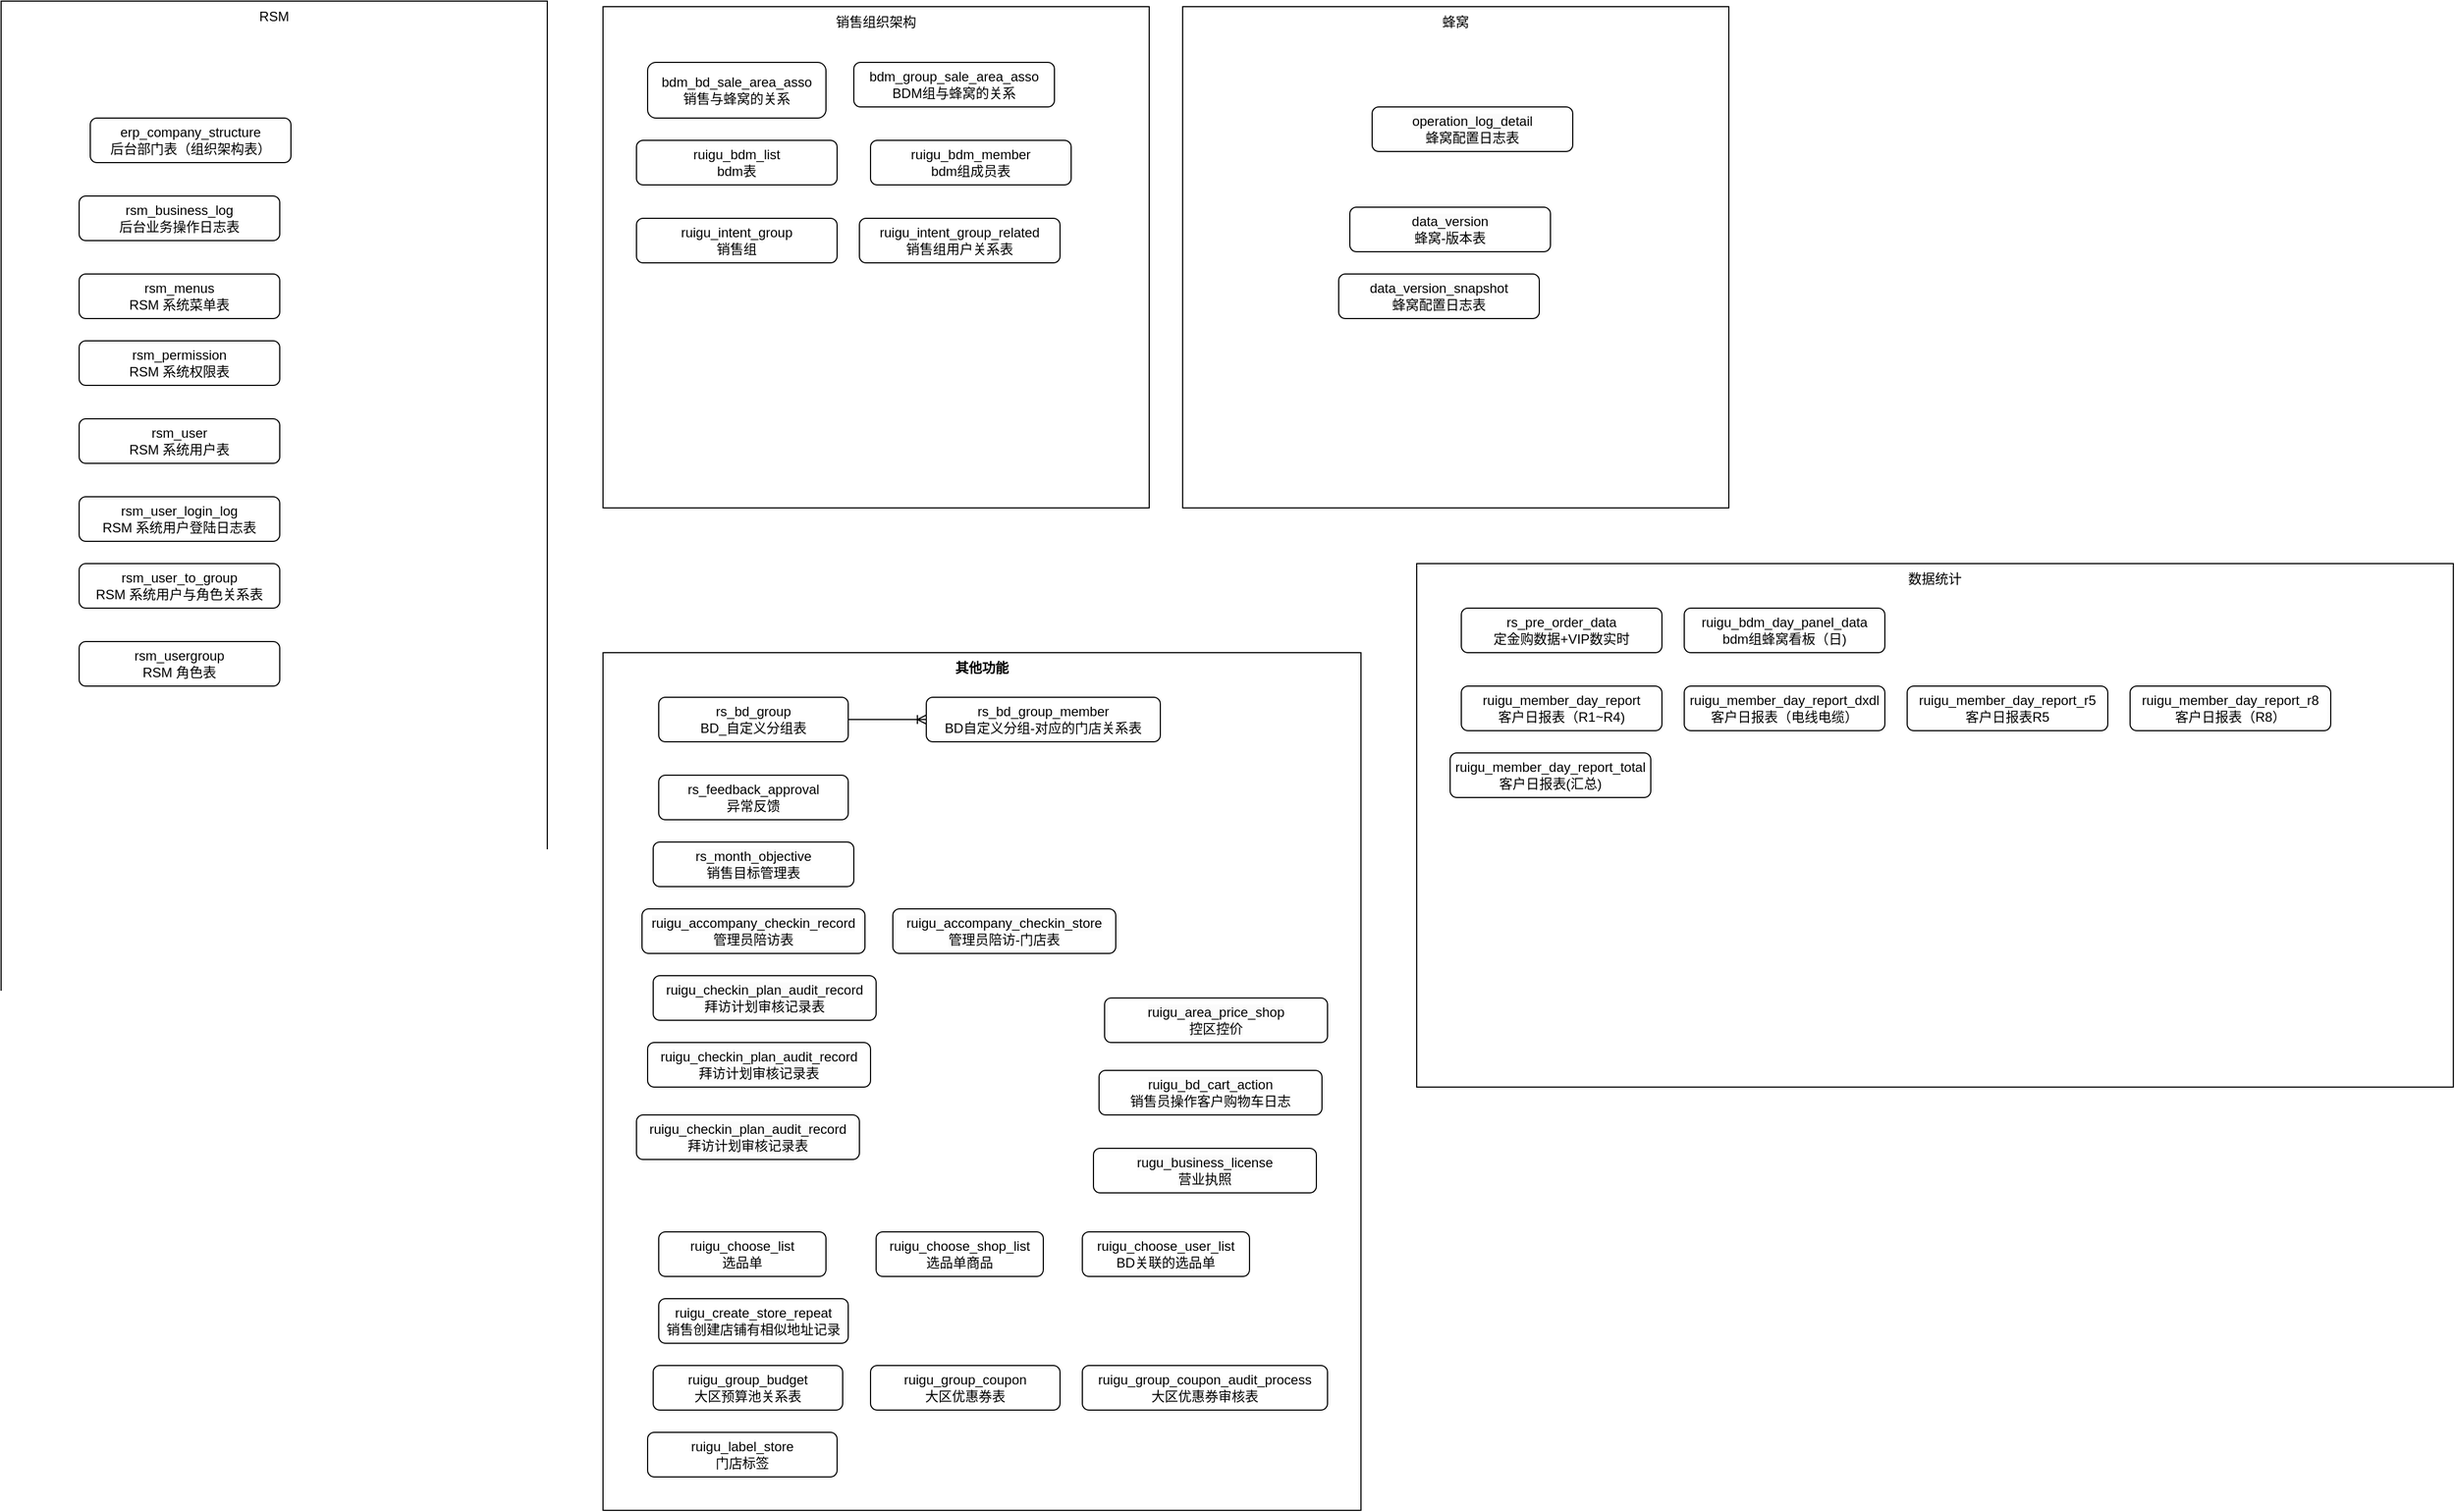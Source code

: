<mxfile version="24.7.7">
  <diagram id="R2lEEEUBdFMjLlhIrx00" name="Page-1">
    <mxGraphModel dx="794" dy="2130" grid="1" gridSize="10" guides="1" tooltips="1" connect="1" arrows="1" fold="1" page="1" pageScale="1" pageWidth="850" pageHeight="1100" math="0" shadow="0" extFonts="Permanent Marker^https://fonts.googleapis.com/css?family=Permanent+Marker">
      <root>
        <mxCell id="0" />
        <mxCell id="1" parent="0" />
        <mxCell id="voOGj-463A1Rn_cRMt4_-20" value="RSM" style="rounded=0;whiteSpace=wrap;html=1;verticalAlign=top;" parent="1" vertex="1">
          <mxGeometry x="20" y="-255" width="490" height="930" as="geometry" />
        </mxCell>
        <mxCell id="voOGj-463A1Rn_cRMt4_-18" value="蜂窝" style="rounded=0;whiteSpace=wrap;html=1;verticalAlign=top;" parent="1" vertex="1">
          <mxGeometry x="1080" y="-250" width="490" height="450" as="geometry" />
        </mxCell>
        <mxCell id="voOGj-463A1Rn_cRMt4_-17" value="销售组织架构" style="rounded=0;whiteSpace=wrap;html=1;verticalAlign=top;" parent="1" vertex="1">
          <mxGeometry x="560" y="-250" width="490" height="450" as="geometry" />
        </mxCell>
        <mxCell id="voOGj-463A1Rn_cRMt4_-10" value="其他功能" style="rounded=0;whiteSpace=wrap;html=1;verticalAlign=top;fontStyle=1" parent="1" vertex="1">
          <mxGeometry x="560" y="330" width="680" height="770" as="geometry" />
        </mxCell>
        <mxCell id="pBtrlKyEKU45YTtjNklL-4" value="bdm_bd_sale_area_asso&lt;br&gt;销售与蜂窝的关系" style="rounded=1;whiteSpace=wrap;html=1;" parent="1" vertex="1">
          <mxGeometry x="600" y="-200" width="160" height="50" as="geometry" />
        </mxCell>
        <mxCell id="pBtrlKyEKU45YTtjNklL-7" value="bdm_group_sale_area_asso&lt;br&gt;BDM组与蜂窝的关系" style="rounded=1;whiteSpace=wrap;html=1;" parent="1" vertex="1">
          <mxGeometry x="785" y="-200" width="180" height="40" as="geometry" />
        </mxCell>
        <mxCell id="pBtrlKyEKU45YTtjNklL-8" value="erp_company_structure&lt;br&gt;后台部门表（组织架构表）" style="rounded=1;whiteSpace=wrap;html=1;" parent="1" vertex="1">
          <mxGeometry x="100" y="-150" width="180" height="40" as="geometry" />
        </mxCell>
        <mxCell id="voOGj-463A1Rn_cRMt4_-2" value="&lt;span style=&quot;color: rgb(0, 0, 0); font-family: Helvetica; font-size: 12px; font-style: normal; font-variant-ligatures: normal; font-variant-caps: normal; font-weight: 400; letter-spacing: normal; orphans: 2; text-align: left; text-indent: 0px; text-transform: none; widows: 2; word-spacing: 0px; -webkit-text-stroke-width: 0px; white-space: normal; background-color: rgb(251, 251, 251); text-decoration-thickness: initial; text-decoration-style: initial; text-decoration-color: initial; display: inline !important; float: none;&quot;&gt;operation_log_detail&lt;br&gt;蜂窝配置日志表&lt;/span&gt;" style="rounded=1;whiteSpace=wrap;html=1;" parent="1" vertex="1">
          <mxGeometry x="1250" y="-160" width="180" height="40" as="geometry" />
        </mxCell>
        <mxCell id="voOGj-463A1Rn_cRMt4_-3" value="&lt;span style=&quot;color: rgb(0, 0, 0); font-family: Helvetica; font-size: 12px; font-style: normal; font-variant-ligatures: normal; font-variant-caps: normal; font-weight: 400; letter-spacing: normal; orphans: 2; text-align: left; text-indent: 0px; text-transform: none; widows: 2; word-spacing: 0px; -webkit-text-stroke-width: 0px; white-space: normal; background-color: rgb(251, 251, 251); text-decoration-thickness: initial; text-decoration-style: initial; text-decoration-color: initial; display: inline !important; float: none;&quot;&gt;data_version&lt;br&gt;蜂窝-版本表&lt;/span&gt;" style="rounded=1;whiteSpace=wrap;html=1;" parent="1" vertex="1">
          <mxGeometry x="1230" y="-70" width="180" height="40" as="geometry" />
        </mxCell>
        <mxCell id="voOGj-463A1Rn_cRMt4_-4" value="&lt;span style=&quot;color: rgb(0, 0, 0); font-family: Helvetica; font-size: 12px; font-style: normal; font-variant-ligatures: normal; font-variant-caps: normal; font-weight: 400; letter-spacing: normal; orphans: 2; text-align: left; text-indent: 0px; text-transform: none; widows: 2; word-spacing: 0px; -webkit-text-stroke-width: 0px; white-space: normal; background-color: rgb(251, 251, 251); text-decoration-thickness: initial; text-decoration-style: initial; text-decoration-color: initial; display: inline !important; float: none;&quot;&gt;data_version_snapshot&lt;br&gt;蜂窝配置日志表&lt;/span&gt;" style="rounded=1;whiteSpace=wrap;html=1;" parent="1" vertex="1">
          <mxGeometry x="1220" y="-10" width="180" height="40" as="geometry" />
        </mxCell>
        <mxCell id="voOGj-463A1Rn_cRMt4_-6" value="rs_bd_group&lt;br&gt;BD_自定义分组表" style="rounded=1;whiteSpace=wrap;html=1;" parent="1" vertex="1">
          <mxGeometry x="610" y="370" width="170" height="40" as="geometry" />
        </mxCell>
        <mxCell id="voOGj-463A1Rn_cRMt4_-7" value="rs_bd_group_member&lt;br&gt;BD自定义分组-对应的门店关系表" style="rounded=1;whiteSpace=wrap;html=1;" parent="1" vertex="1">
          <mxGeometry x="850" y="370" width="210" height="40" as="geometry" />
        </mxCell>
        <mxCell id="voOGj-463A1Rn_cRMt4_-8" value="rs_feedback_approval&lt;br&gt;异常反馈" style="rounded=1;whiteSpace=wrap;html=1;" parent="1" vertex="1">
          <mxGeometry x="610" y="440" width="170" height="40" as="geometry" />
        </mxCell>
        <mxCell id="voOGj-463A1Rn_cRMt4_-12" value="" style="edgeStyle=entityRelationEdgeStyle;fontSize=12;html=1;endArrow=ERoneToMany;rounded=0;entryX=0;entryY=0.5;entryDx=0;entryDy=0;" parent="1" target="voOGj-463A1Rn_cRMt4_-7" edge="1">
          <mxGeometry width="100" height="100" relative="1" as="geometry">
            <mxPoint x="780" y="390" as="sourcePoint" />
            <mxPoint x="880" y="290" as="targetPoint" />
          </mxGeometry>
        </mxCell>
        <mxCell id="voOGj-463A1Rn_cRMt4_-13" value="数据统计" style="rounded=0;whiteSpace=wrap;html=1;verticalAlign=top;" parent="1" vertex="1">
          <mxGeometry x="1290" y="250" width="930" height="470" as="geometry" />
        </mxCell>
        <mxCell id="voOGj-463A1Rn_cRMt4_-16" value="&lt;span style=&quot;color: rgb(0, 0, 0); font-family: Helvetica; font-size: 12px; font-style: normal; font-variant-ligatures: normal; font-variant-caps: normal; font-weight: 400; letter-spacing: normal; orphans: 2; text-align: left; text-indent: 0px; text-transform: none; widows: 2; word-spacing: 0px; -webkit-text-stroke-width: 0px; white-space: normal; background-color: rgb(251, 251, 251); text-decoration-thickness: initial; text-decoration-style: initial; text-decoration-color: initial; display: inline !important; float: none;&quot;&gt;rs_month_objective&lt;br&gt;销售目标管理表&lt;/span&gt;" style="rounded=1;whiteSpace=wrap;html=1;" parent="1" vertex="1">
          <mxGeometry x="605" y="500" width="180" height="40" as="geometry" />
        </mxCell>
        <mxCell id="Gd0TqJua__JsBvtMM09T-1" value="rs_pre_order_data&lt;br&gt;定金购数据+VIP数实时" style="rounded=1;whiteSpace=wrap;html=1;" parent="1" vertex="1">
          <mxGeometry x="1330" y="290" width="180" height="40" as="geometry" />
        </mxCell>
        <mxCell id="Gd0TqJua__JsBvtMM09T-2" value="rsm_business_log&lt;br&gt;后台业务操作日志表" style="rounded=1;whiteSpace=wrap;html=1;" parent="1" vertex="1">
          <mxGeometry x="90" y="-80" width="180" height="40" as="geometry" />
        </mxCell>
        <mxCell id="Gd0TqJua__JsBvtMM09T-3" value="rsm_menus&lt;br&gt;RSM 系统菜单表" style="rounded=1;whiteSpace=wrap;html=1;" parent="1" vertex="1">
          <mxGeometry x="90" y="-10" width="180" height="40" as="geometry" />
        </mxCell>
        <mxCell id="Gd0TqJua__JsBvtMM09T-4" value="rsm_permission&lt;br&gt;RSM 系统权限表" style="rounded=1;whiteSpace=wrap;html=1;" parent="1" vertex="1">
          <mxGeometry x="90" y="50" width="180" height="40" as="geometry" />
        </mxCell>
        <mxCell id="Gd0TqJua__JsBvtMM09T-5" value="rsm_user&lt;br&gt;RSM 系统用户表" style="rounded=1;whiteSpace=wrap;html=1;" parent="1" vertex="1">
          <mxGeometry x="90" y="120" width="180" height="40" as="geometry" />
        </mxCell>
        <mxCell id="Gd0TqJua__JsBvtMM09T-6" value="rsm_user_login_log&lt;br&gt;RSM 系统用户登陆日志表" style="rounded=1;whiteSpace=wrap;html=1;" parent="1" vertex="1">
          <mxGeometry x="90" y="190" width="180" height="40" as="geometry" />
        </mxCell>
        <mxCell id="Gd0TqJua__JsBvtMM09T-7" value="rsm_user_to_group&lt;br&gt;RSM 系统用户与角色关系表" style="rounded=1;whiteSpace=wrap;html=1;" parent="1" vertex="1">
          <mxGeometry x="90" y="250" width="180" height="40" as="geometry" />
        </mxCell>
        <mxCell id="Gd0TqJua__JsBvtMM09T-8" value="rsm_usergroup&lt;br&gt;RSM 角色表" style="rounded=1;whiteSpace=wrap;html=1;" parent="1" vertex="1">
          <mxGeometry x="90" y="320" width="180" height="40" as="geometry" />
        </mxCell>
        <mxCell id="Gd0TqJua__JsBvtMM09T-9" value="&lt;span style=&quot;color: rgb(0, 0, 0); font-family: Helvetica; font-size: 12px; font-style: normal; font-variant-ligatures: normal; font-variant-caps: normal; font-weight: 400; letter-spacing: normal; orphans: 2; text-align: left; text-indent: 0px; text-transform: none; widows: 2; word-spacing: 0px; -webkit-text-stroke-width: 0px; white-space: normal; background-color: rgb(251, 251, 251); text-decoration-thickness: initial; text-decoration-style: initial; text-decoration-color: initial; display: inline !important; float: none;&quot;&gt;ruigu_accompany_checkin_record&lt;br&gt;管理员陪访表&lt;/span&gt;" style="rounded=1;whiteSpace=wrap;html=1;" parent="1" vertex="1">
          <mxGeometry x="595" y="560" width="200" height="40" as="geometry" />
        </mxCell>
        <mxCell id="Gd0TqJua__JsBvtMM09T-10" value="&lt;span style=&quot;color: rgb(0, 0, 0); font-family: Helvetica; font-size: 12px; font-style: normal; font-variant-ligatures: normal; font-variant-caps: normal; font-weight: 400; letter-spacing: normal; orphans: 2; text-align: left; text-indent: 0px; text-transform: none; widows: 2; word-spacing: 0px; -webkit-text-stroke-width: 0px; white-space: normal; background-color: rgb(251, 251, 251); text-decoration-thickness: initial; text-decoration-style: initial; text-decoration-color: initial; display: inline !important; float: none;&quot;&gt;ruigu_accompany_checkin_store&lt;br&gt;管理员陪访-门店表&lt;/span&gt;" style="rounded=1;whiteSpace=wrap;html=1;" parent="1" vertex="1">
          <mxGeometry x="820" y="560" width="200" height="40" as="geometry" />
        </mxCell>
        <mxCell id="Gd0TqJua__JsBvtMM09T-11" value="&lt;span style=&quot;color: rgb(0, 0, 0); font-family: Helvetica; font-size: 12px; font-style: normal; font-variant-ligatures: normal; font-variant-caps: normal; font-weight: 400; letter-spacing: normal; orphans: 2; text-align: left; text-indent: 0px; text-transform: none; widows: 2; word-spacing: 0px; -webkit-text-stroke-width: 0px; white-space: normal; background-color: rgb(251, 251, 251); text-decoration-thickness: initial; text-decoration-style: initial; text-decoration-color: initial; display: inline !important; float: none;&quot;&gt;ruigu_area_price_shop&lt;br&gt;控区控价&lt;/span&gt;" style="rounded=1;whiteSpace=wrap;html=1;" parent="1" vertex="1">
          <mxGeometry x="1010" y="640" width="200" height="40" as="geometry" />
        </mxCell>
        <mxCell id="Gd0TqJua__JsBvtMM09T-16" value="&lt;span style=&quot;color: rgb(0, 0, 0); font-family: Helvetica; font-size: 12px; font-style: normal; font-variant-ligatures: normal; font-variant-caps: normal; font-weight: 400; letter-spacing: normal; orphans: 2; text-align: left; text-indent: 0px; text-transform: none; widows: 2; word-spacing: 0px; -webkit-text-stroke-width: 0px; white-space: normal; background-color: rgb(251, 251, 251); text-decoration-thickness: initial; text-decoration-style: initial; text-decoration-color: initial; display: inline !important; float: none;&quot;&gt;ruigu_bd_cart_action&lt;br&gt;销售员操作客户购物车日志&lt;/span&gt;" style="rounded=1;whiteSpace=wrap;html=1;" parent="1" vertex="1">
          <mxGeometry x="1005" y="705" width="200" height="40" as="geometry" />
        </mxCell>
        <mxCell id="Gd0TqJua__JsBvtMM09T-17" value="ruigu_bdm_day_panel_data&lt;div&gt;bdm组蜂窝看板（日)&lt;br&gt;&lt;/div&gt;" style="rounded=1;whiteSpace=wrap;html=1;" parent="1" vertex="1">
          <mxGeometry x="1530" y="290" width="180" height="40" as="geometry" />
        </mxCell>
        <mxCell id="Gd0TqJua__JsBvtMM09T-18" value="ruigu_bdm_list&lt;br&gt;bdm表" style="rounded=1;whiteSpace=wrap;html=1;" parent="1" vertex="1">
          <mxGeometry x="590" y="-130" width="180" height="40" as="geometry" />
        </mxCell>
        <mxCell id="Gd0TqJua__JsBvtMM09T-19" value="ruigu_bdm_member&lt;br&gt;bdm组成员表" style="rounded=1;whiteSpace=wrap;html=1;" parent="1" vertex="1">
          <mxGeometry x="800" y="-130" width="180" height="40" as="geometry" />
        </mxCell>
        <mxCell id="r76c9Vmj9TOw2Hqpau5v-1" value="&lt;span style=&quot;color: rgb(0, 0, 0); font-family: Helvetica; font-size: 12px; font-style: normal; font-variant-ligatures: normal; font-variant-caps: normal; font-weight: 400; letter-spacing: normal; orphans: 2; text-align: left; text-indent: 0px; text-transform: none; widows: 2; word-spacing: 0px; -webkit-text-stroke-width: 0px; white-space: normal; background-color: rgb(251, 251, 251); text-decoration-thickness: initial; text-decoration-style: initial; text-decoration-color: initial; display: inline !important; float: none;&quot;&gt;rugu_business_license&lt;br&gt;营业执照&lt;/span&gt;" style="rounded=1;whiteSpace=wrap;html=1;" vertex="1" parent="1">
          <mxGeometry x="1000" y="775" width="200" height="40" as="geometry" />
        </mxCell>
        <mxCell id="r76c9Vmj9TOw2Hqpau5v-2" value="&lt;span style=&quot;color: rgb(0, 0, 0); font-family: Helvetica; font-size: 12px; font-style: normal; font-variant-ligatures: normal; font-variant-caps: normal; font-weight: 400; letter-spacing: normal; orphans: 2; text-align: left; text-indent: 0px; text-transform: none; widows: 2; word-spacing: 0px; -webkit-text-stroke-width: 0px; white-space: normal; background-color: rgb(251, 251, 251); text-decoration-thickness: initial; text-decoration-style: initial; text-decoration-color: initial; display: inline !important; float: none;&quot;&gt;ruigu_checkin_plan_audit_record&lt;br&gt;拜访计划审核记录表&lt;/span&gt;" style="rounded=1;whiteSpace=wrap;html=1;" vertex="1" parent="1">
          <mxGeometry x="605" y="620" width="200" height="40" as="geometry" />
        </mxCell>
        <mxCell id="r76c9Vmj9TOw2Hqpau5v-3" value="&lt;span style=&quot;color: rgb(0, 0, 0); font-family: Helvetica; font-size: 12px; font-style: normal; font-variant-ligatures: normal; font-variant-caps: normal; font-weight: 400; letter-spacing: normal; orphans: 2; text-align: left; text-indent: 0px; text-transform: none; widows: 2; word-spacing: 0px; -webkit-text-stroke-width: 0px; white-space: normal; background-color: rgb(251, 251, 251); text-decoration-thickness: initial; text-decoration-style: initial; text-decoration-color: initial; display: inline !important; float: none;&quot;&gt;ruigu_checkin_plan_audit_record&lt;br&gt;拜访计划审核记录表&lt;/span&gt;" style="rounded=1;whiteSpace=wrap;html=1;" vertex="1" parent="1">
          <mxGeometry x="600" y="680" width="200" height="40" as="geometry" />
        </mxCell>
        <mxCell id="r76c9Vmj9TOw2Hqpau5v-4" value="&lt;div style=&quot;&quot;&gt;&lt;span style=&quot;background-color: initial;&quot;&gt;ruigu_choose_list&lt;br&gt;选品单&lt;/span&gt;&lt;/div&gt;" style="rounded=1;whiteSpace=wrap;html=1;align=center;" vertex="1" parent="1">
          <mxGeometry x="610" y="850" width="150" height="40" as="geometry" />
        </mxCell>
        <mxCell id="r76c9Vmj9TOw2Hqpau5v-5" value="&lt;span style=&quot;color: rgb(0, 0, 0); font-family: Helvetica; font-size: 12px; font-style: normal; font-variant-ligatures: normal; font-variant-caps: normal; font-weight: 400; letter-spacing: normal; orphans: 2; text-align: left; text-indent: 0px; text-transform: none; widows: 2; word-spacing: 0px; -webkit-text-stroke-width: 0px; white-space: normal; background-color: rgb(251, 251, 251); text-decoration-thickness: initial; text-decoration-style: initial; text-decoration-color: initial; display: inline !important; float: none;&quot;&gt;ruigu_checkin_plan_audit_record&lt;br&gt;拜访计划审核记录表&lt;/span&gt;" style="rounded=1;whiteSpace=wrap;html=1;" vertex="1" parent="1">
          <mxGeometry x="590" y="745" width="200" height="40" as="geometry" />
        </mxCell>
        <mxCell id="r76c9Vmj9TOw2Hqpau5v-6" value="&lt;div style=&quot;&quot;&gt;&lt;span style=&quot;background-color: initial;&quot;&gt;ruigu_choose_shop_list&lt;br&gt;选品单商品&lt;br&gt;&lt;/span&gt;&lt;/div&gt;" style="rounded=1;whiteSpace=wrap;html=1;align=center;" vertex="1" parent="1">
          <mxGeometry x="805" y="850" width="150" height="40" as="geometry" />
        </mxCell>
        <mxCell id="r76c9Vmj9TOw2Hqpau5v-7" value="&lt;div style=&quot;&quot;&gt;&lt;span style=&quot;background-color: initial;&quot;&gt;ruigu_choose_user_list&lt;br&gt;BD关联的选品单&lt;br&gt;&lt;/span&gt;&lt;/div&gt;" style="rounded=1;whiteSpace=wrap;html=1;align=center;" vertex="1" parent="1">
          <mxGeometry x="990" y="850" width="150" height="40" as="geometry" />
        </mxCell>
        <mxCell id="r76c9Vmj9TOw2Hqpau5v-8" value="&lt;div style=&quot;&quot;&gt;&lt;span style=&quot;background-color: initial;&quot;&gt;ruigu_create_store_repeat&lt;br&gt;销售创建店铺有相似地址记录&lt;br&gt;&lt;/span&gt;&lt;/div&gt;" style="rounded=1;whiteSpace=wrap;html=1;align=center;" vertex="1" parent="1">
          <mxGeometry x="610" y="910" width="170" height="40" as="geometry" />
        </mxCell>
        <mxCell id="r76c9Vmj9TOw2Hqpau5v-9" value="&lt;div style=&quot;&quot;&gt;&lt;span style=&quot;background-color: initial;&quot;&gt;ruigu_group_budget&lt;br&gt;大区预算池关系表&lt;br&gt;&lt;/span&gt;&lt;/div&gt;" style="rounded=1;whiteSpace=wrap;html=1;align=center;" vertex="1" parent="1">
          <mxGeometry x="605" y="970" width="170" height="40" as="geometry" />
        </mxCell>
        <mxCell id="r76c9Vmj9TOw2Hqpau5v-10" value="&lt;div style=&quot;&quot;&gt;&lt;span style=&quot;background-color: initial;&quot;&gt;ruigu_group_coupon&lt;br&gt;大区优惠券表&lt;br&gt;&lt;/span&gt;&lt;/div&gt;" style="rounded=1;whiteSpace=wrap;html=1;align=center;" vertex="1" parent="1">
          <mxGeometry x="800" y="970" width="170" height="40" as="geometry" />
        </mxCell>
        <mxCell id="r76c9Vmj9TOw2Hqpau5v-11" value="&lt;div style=&quot;&quot;&gt;&lt;span style=&quot;background-color: initial;&quot;&gt;ruigu_group_coupon_audit_process&lt;br&gt;大区优惠券审核表&lt;br&gt;&lt;/span&gt;&lt;/div&gt;" style="rounded=1;whiteSpace=wrap;html=1;align=center;" vertex="1" parent="1">
          <mxGeometry x="990" y="970" width="220" height="40" as="geometry" />
        </mxCell>
        <mxCell id="r76c9Vmj9TOw2Hqpau5v-12" value="ruigu_intent_group&lt;br&gt;销售组" style="rounded=1;whiteSpace=wrap;html=1;" vertex="1" parent="1">
          <mxGeometry x="590" y="-60" width="180" height="40" as="geometry" />
        </mxCell>
        <mxCell id="r76c9Vmj9TOw2Hqpau5v-13" value="ruigu_intent_group_related&lt;br&gt;销售组用户关系表" style="rounded=1;whiteSpace=wrap;html=1;" vertex="1" parent="1">
          <mxGeometry x="790" y="-60" width="180" height="40" as="geometry" />
        </mxCell>
        <mxCell id="r76c9Vmj9TOw2Hqpau5v-14" value="&lt;div style=&quot;&quot;&gt;&lt;span style=&quot;background-color: initial;&quot;&gt;ruigu_label_store&lt;br&gt;门店标签&lt;br&gt;&lt;/span&gt;&lt;/div&gt;" style="rounded=1;whiteSpace=wrap;html=1;align=center;" vertex="1" parent="1">
          <mxGeometry x="600" y="1030" width="170" height="40" as="geometry" />
        </mxCell>
        <mxCell id="r76c9Vmj9TOw2Hqpau5v-15" value="ruigu_member_day_report&lt;div&gt;客户日报表（R1~R4)&lt;br&gt;&lt;/div&gt;" style="rounded=1;whiteSpace=wrap;html=1;" vertex="1" parent="1">
          <mxGeometry x="1330" y="360" width="180" height="40" as="geometry" />
        </mxCell>
        <mxCell id="r76c9Vmj9TOw2Hqpau5v-16" value="&lt;div&gt;ruigu_member_day_report_r5 &lt;br&gt;客户日报表R5&lt;br&gt;&lt;/div&gt;" style="rounded=1;whiteSpace=wrap;html=1;" vertex="1" parent="1">
          <mxGeometry x="1730" y="360" width="180" height="40" as="geometry" />
        </mxCell>
        <mxCell id="r76c9Vmj9TOw2Hqpau5v-17" value="&lt;div&gt;ruigu_member_day_report_dxdl 客户日报表（电线电缆）&lt;br&gt;&lt;/div&gt;" style="rounded=1;whiteSpace=wrap;html=1;" vertex="1" parent="1">
          <mxGeometry x="1530" y="360" width="180" height="40" as="geometry" />
        </mxCell>
        <mxCell id="r76c9Vmj9TOw2Hqpau5v-18" value="&lt;div&gt;ruigu_member_day_report_r8 &lt;br&gt;客户日报表（R8）&lt;br&gt;&lt;/div&gt;" style="rounded=1;whiteSpace=wrap;html=1;" vertex="1" parent="1">
          <mxGeometry x="1930" y="360" width="180" height="40" as="geometry" />
        </mxCell>
        <mxCell id="r76c9Vmj9TOw2Hqpau5v-19" value="&lt;div&gt;ruigu_member_day_report_total 客户日报表(汇总)&lt;br&gt;&lt;/div&gt;" style="rounded=1;whiteSpace=wrap;html=1;" vertex="1" parent="1">
          <mxGeometry x="1320" y="420" width="180" height="40" as="geometry" />
        </mxCell>
      </root>
    </mxGraphModel>
  </diagram>
</mxfile>
